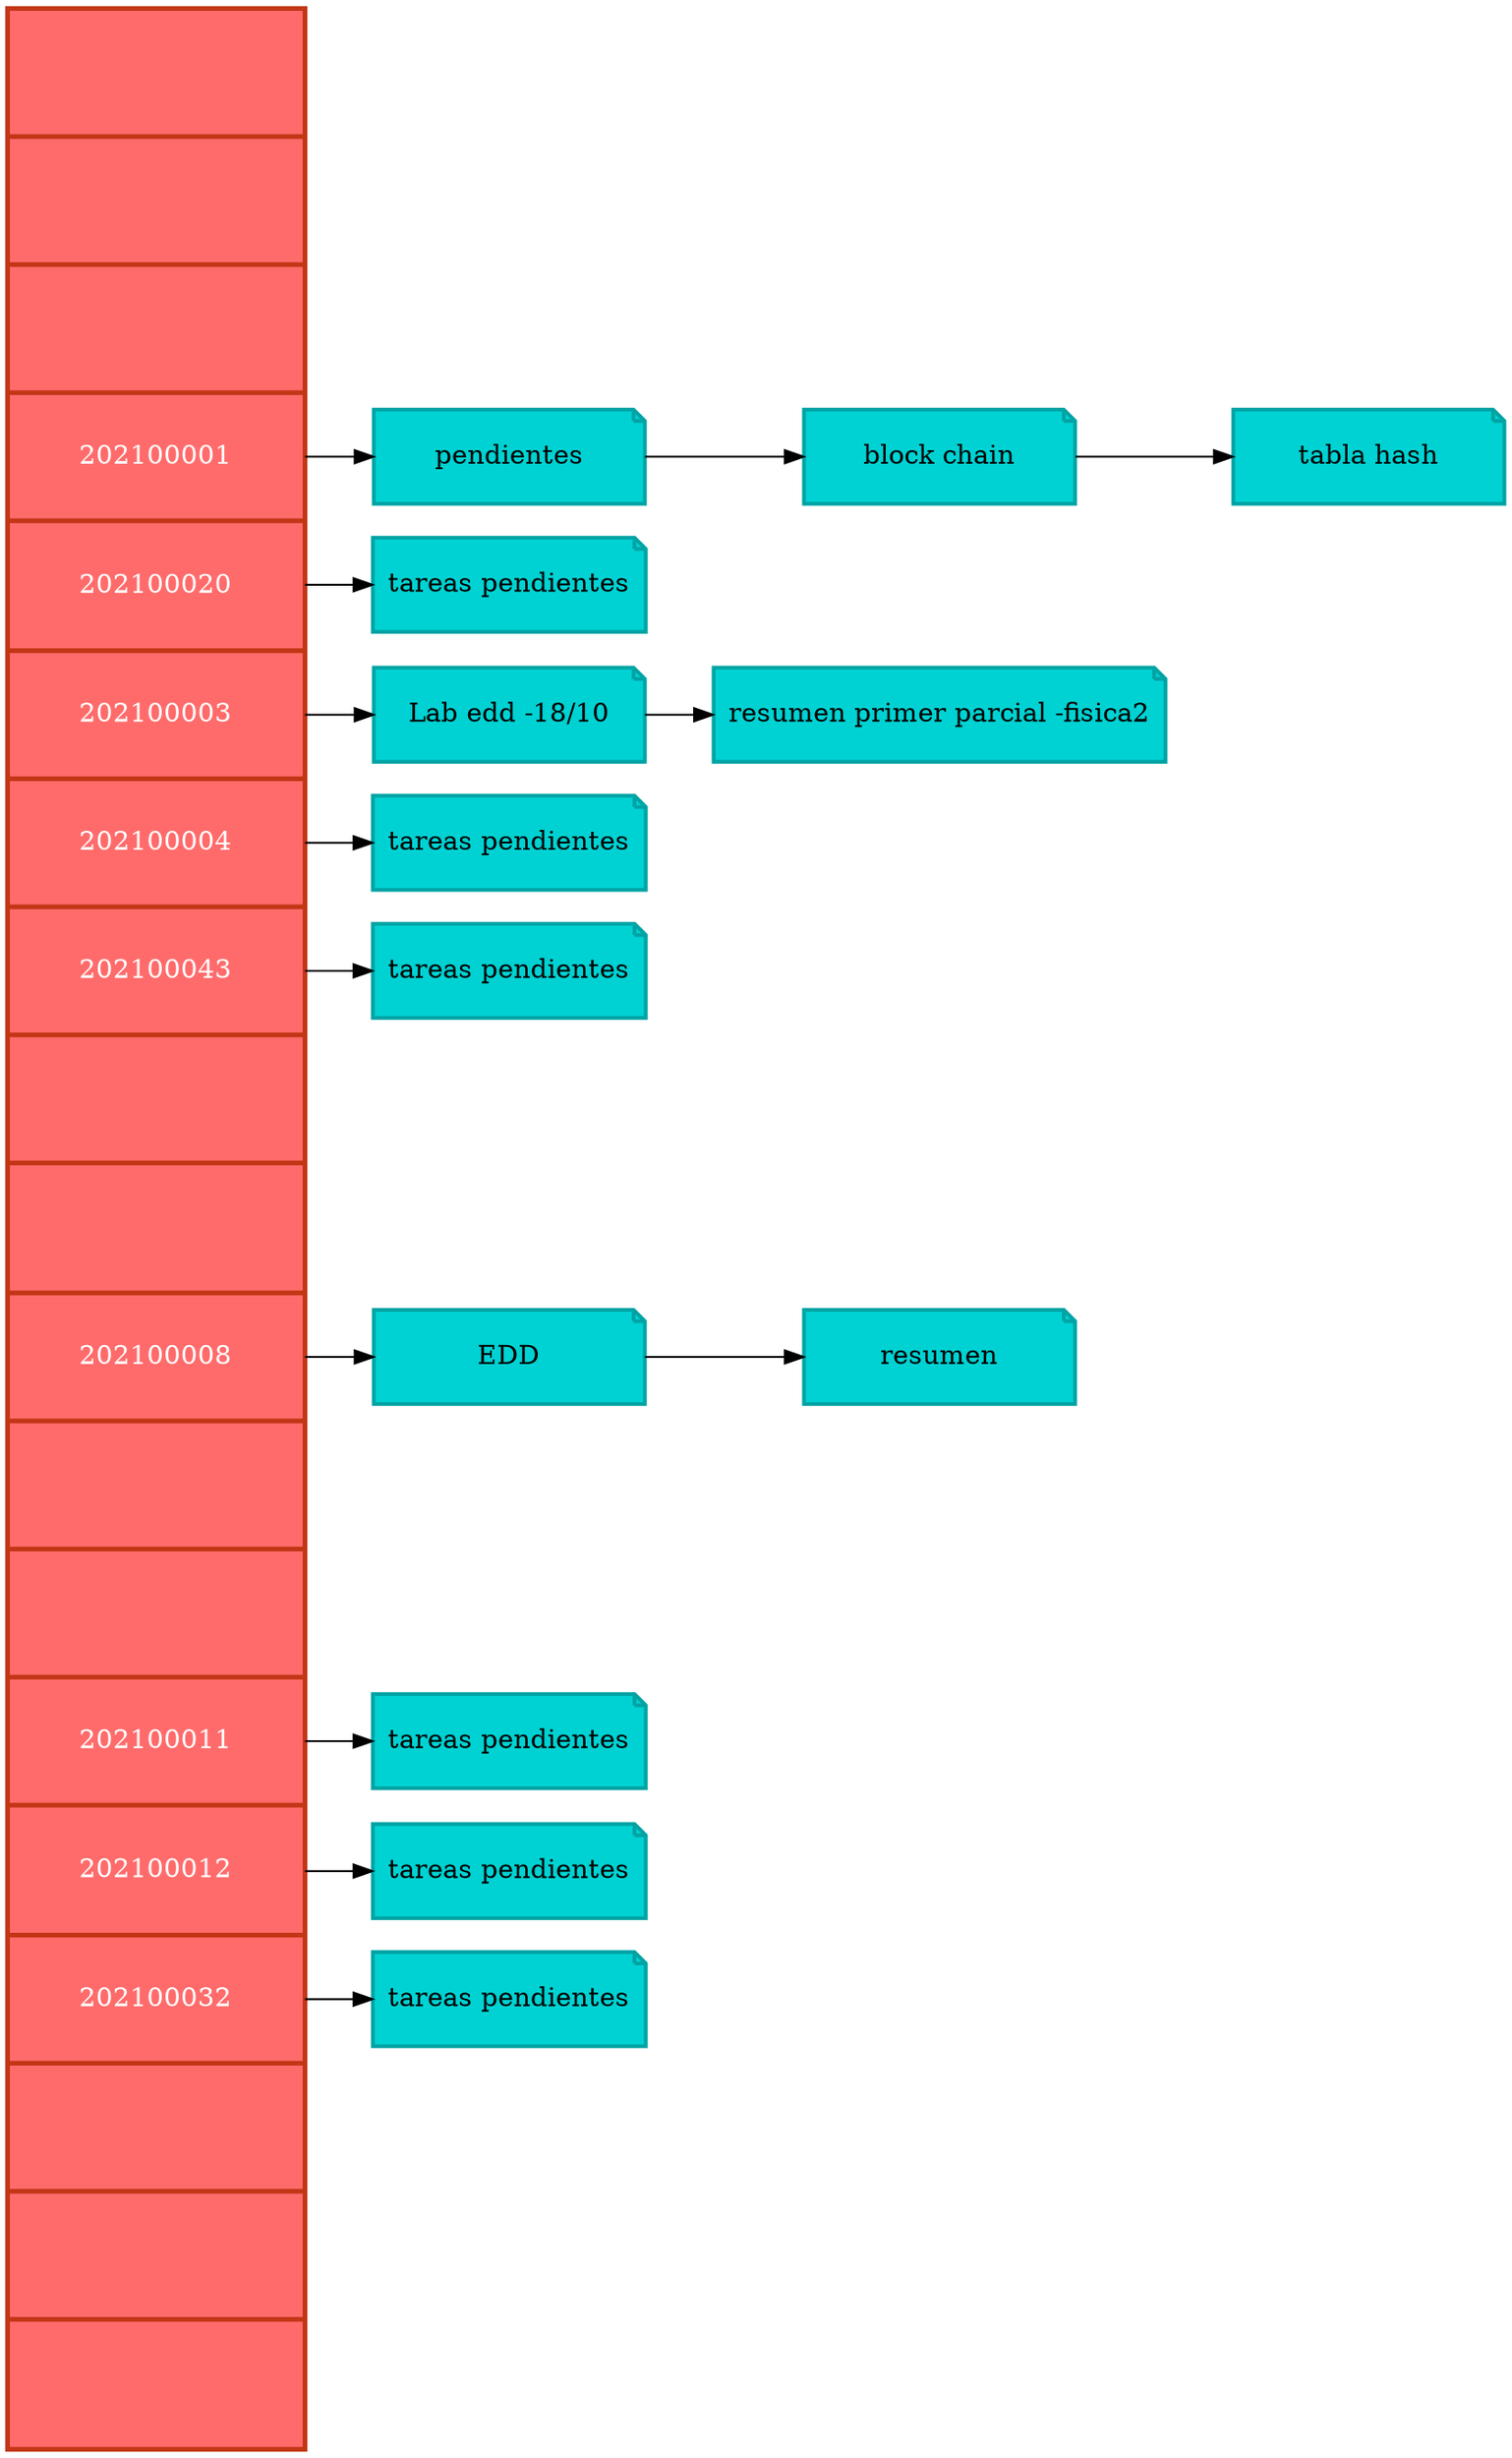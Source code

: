 digraph G {
        nodesep=.05;
        rankdir=LR;
        node [shape=record color="#c23616" style = "filled" fillcolor = "#ff6b6b" fontcolor=white penwidth=2.5 width = 2.2];		

node0 [label = " |  |  | <f3>202100001|<f4>202100020|<f5>202100003|<f6>202100004|<f7>202100043| |  | <f10>202100008| |  | <f13>202100011|<f14>202100012|<f15>202100032| |  | " height=18];		
node [shape=note color="#01a3a4" width = 2 height=0.7 style = filled fillcolor = "#00d2d3" fontcolor=black penwidth=2];		
node31 [label = "pendientes"];		
node32 [label = "block chain"];		
node33 [label = "tabla hash"];		
node41 [label = "tareas pendientes"];		
node51 [label = "Lab edd -18/10"];		
node52 [label = "resumen primer parcial -fisica2"];		
node61 [label = "tareas pendientes"];		
node71 [label = "tareas pendientes"];		
node101 [label = "EDD"];		
node102 [label = "resumen"];		
node131 [label = "tareas pendientes"];		
node141 [label = "tareas pendientes"];		
node151 [label = "tareas pendientes"];		
node0:f3 -> node31		
node31 -> node32		
node32 -> node33		
node0:f4 -> node41		
node0:f5 -> node51		
node51 -> node52		
node0:f6 -> node61		
node0:f7 -> node71		
node0:f10 -> node101		
node101 -> node102		
node0:f13 -> node131		
node0:f14 -> node141		
node0:f15 -> node151
}